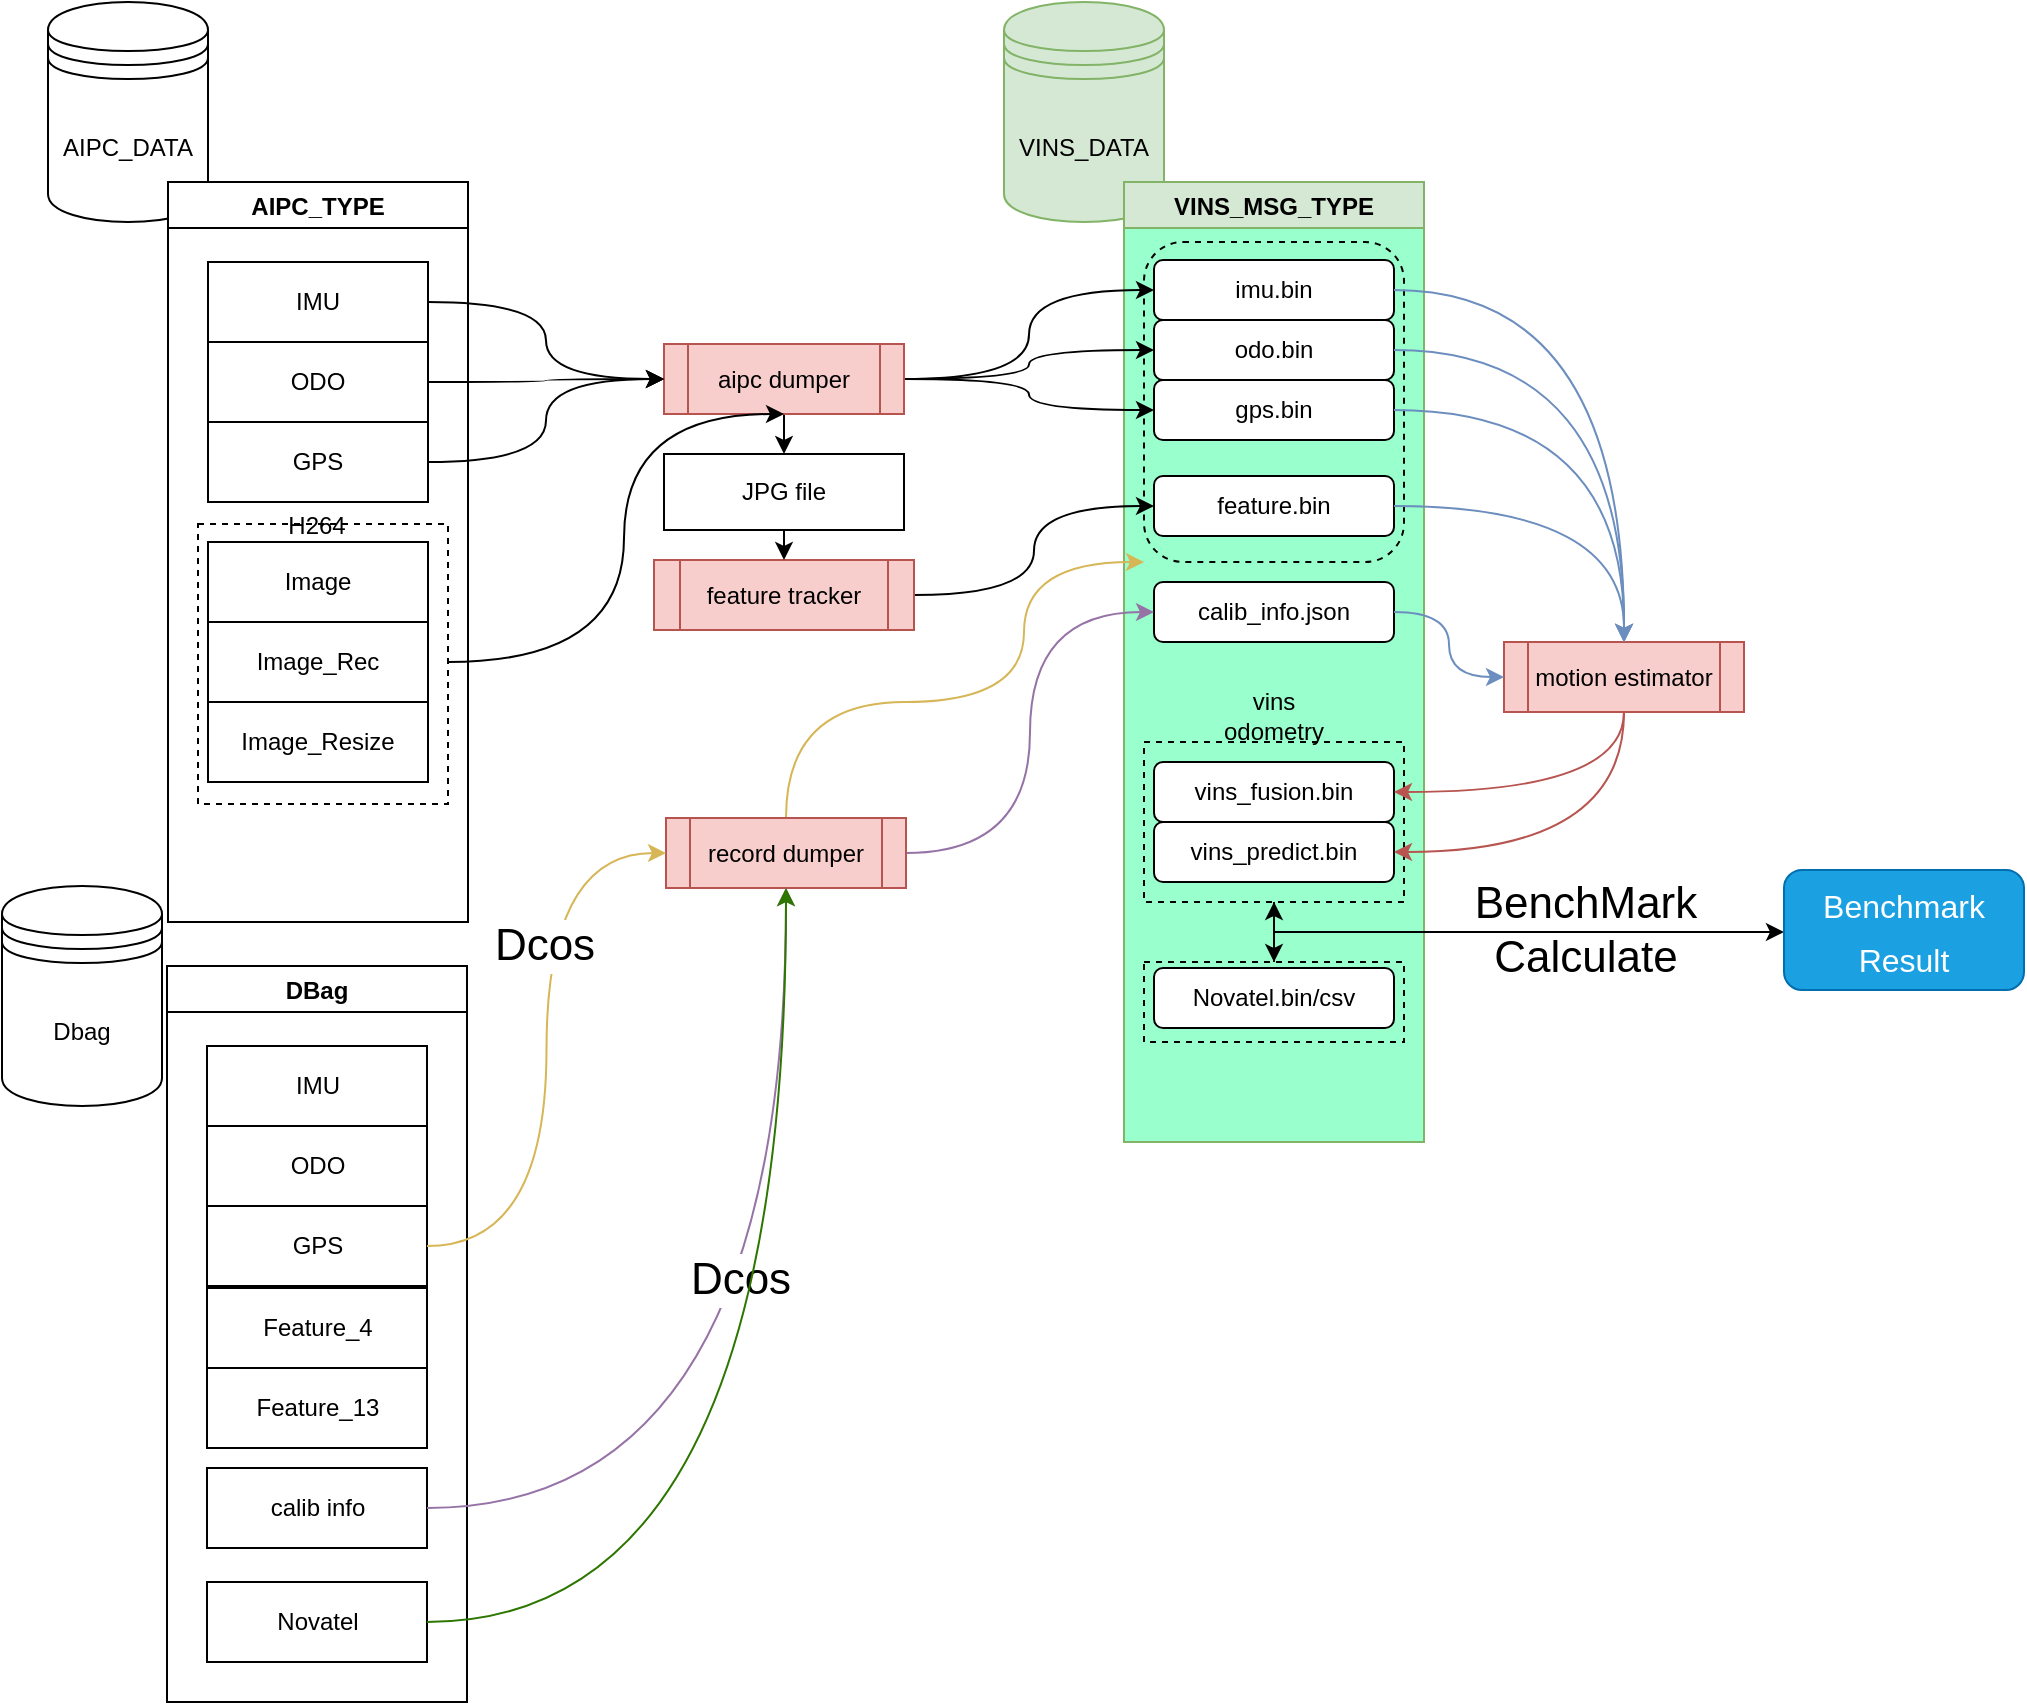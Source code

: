<mxfile version="20.2.5" type="github">
  <diagram id="S9dDr7LIpniHJlEL7kUG" name="Page-1">
    <mxGraphModel dx="1438" dy="952" grid="1" gridSize="10" guides="1" tooltips="1" connect="1" arrows="1" fold="1" page="1" pageScale="1" pageWidth="827" pageHeight="1169" math="0" shadow="0">
      <root>
        <mxCell id="0" />
        <mxCell id="1" parent="0" />
        <mxCell id="4qHPudpmAYfez9gdNmK0-1" value="AIPC_DATA" style="shape=datastore;whiteSpace=wrap;html=1;" vertex="1" parent="1">
          <mxGeometry x="52" y="80" width="80" height="110" as="geometry" />
        </mxCell>
        <mxCell id="4qHPudpmAYfez9gdNmK0-2" value="VINS_DATA" style="shape=datastore;whiteSpace=wrap;html=1;fillColor=#d5e8d4;strokeColor=#82b366;" vertex="1" parent="1">
          <mxGeometry x="530" y="80" width="80" height="110" as="geometry" />
        </mxCell>
        <mxCell id="4qHPudpmAYfez9gdNmK0-3" value="AIPC_TYPE" style="swimlane;" vertex="1" parent="1">
          <mxGeometry x="112" y="170" width="150" height="370" as="geometry" />
        </mxCell>
        <mxCell id="4qHPudpmAYfez9gdNmK0-17" value="IMU" style="rounded=0;whiteSpace=wrap;html=1;" vertex="1" parent="4qHPudpmAYfez9gdNmK0-3">
          <mxGeometry x="20" y="40" width="110" height="40" as="geometry" />
        </mxCell>
        <mxCell id="4qHPudpmAYfez9gdNmK0-20" value="ODO" style="rounded=0;whiteSpace=wrap;html=1;" vertex="1" parent="4qHPudpmAYfez9gdNmK0-3">
          <mxGeometry x="20" y="80" width="110" height="40" as="geometry" />
        </mxCell>
        <mxCell id="4qHPudpmAYfez9gdNmK0-21" value="GPS" style="rounded=0;whiteSpace=wrap;html=1;" vertex="1" parent="4qHPudpmAYfez9gdNmK0-3">
          <mxGeometry x="20" y="120" width="110" height="40" as="geometry" />
        </mxCell>
        <mxCell id="4qHPudpmAYfez9gdNmK0-22" value="Image" style="rounded=0;whiteSpace=wrap;html=1;" vertex="1" parent="4qHPudpmAYfez9gdNmK0-3">
          <mxGeometry x="20" y="180" width="110" height="40" as="geometry" />
        </mxCell>
        <mxCell id="4qHPudpmAYfez9gdNmK0-23" value="Image_Rec" style="rounded=0;whiteSpace=wrap;html=1;" vertex="1" parent="4qHPudpmAYfez9gdNmK0-3">
          <mxGeometry x="20" y="220" width="110" height="40" as="geometry" />
        </mxCell>
        <mxCell id="4qHPudpmAYfez9gdNmK0-24" value="Image_Resize" style="rounded=0;whiteSpace=wrap;html=1;" vertex="1" parent="4qHPudpmAYfez9gdNmK0-3">
          <mxGeometry x="20" y="260" width="110" height="40" as="geometry" />
        </mxCell>
        <mxCell id="4qHPudpmAYfez9gdNmK0-58" value="" style="rounded=0;whiteSpace=wrap;html=1;gradientColor=none;fillColor=none;dashed=1;" vertex="1" parent="4qHPudpmAYfez9gdNmK0-3">
          <mxGeometry x="15" y="171" width="125" height="140" as="geometry" />
        </mxCell>
        <mxCell id="4qHPudpmAYfez9gdNmK0-28" value="VINS_MSG_TYPE" style="swimlane;fillColor=#d5e8d4;strokeColor=#82b366;gradientColor=none;swimlaneFillColor=#99FFCC;" vertex="1" parent="1">
          <mxGeometry x="590" y="170" width="150" height="480" as="geometry" />
        </mxCell>
        <mxCell id="4qHPudpmAYfez9gdNmK0-38" value="imu.bin" style="rounded=1;whiteSpace=wrap;html=1;" vertex="1" parent="4qHPudpmAYfez9gdNmK0-28">
          <mxGeometry x="15" y="39" width="120" height="30" as="geometry" />
        </mxCell>
        <mxCell id="4qHPudpmAYfez9gdNmK0-39" value="odo.bin" style="rounded=1;whiteSpace=wrap;html=1;" vertex="1" parent="4qHPudpmAYfez9gdNmK0-28">
          <mxGeometry x="15" y="69" width="120" height="30" as="geometry" />
        </mxCell>
        <mxCell id="4qHPudpmAYfez9gdNmK0-40" value="gps.bin" style="rounded=1;whiteSpace=wrap;html=1;" vertex="1" parent="4qHPudpmAYfez9gdNmK0-28">
          <mxGeometry x="15" y="99" width="120" height="30" as="geometry" />
        </mxCell>
        <mxCell id="4qHPudpmAYfez9gdNmK0-42" value="feature.bin" style="rounded=1;whiteSpace=wrap;html=1;" vertex="1" parent="4qHPudpmAYfez9gdNmK0-28">
          <mxGeometry x="15" y="147" width="120" height="30" as="geometry" />
        </mxCell>
        <mxCell id="4qHPudpmAYfez9gdNmK0-43" value="vins_fusion.bin" style="rounded=1;whiteSpace=wrap;html=1;" vertex="1" parent="4qHPudpmAYfez9gdNmK0-28">
          <mxGeometry x="15" y="290" width="120" height="30" as="geometry" />
        </mxCell>
        <mxCell id="4qHPudpmAYfez9gdNmK0-44" value="vins_predict.bin" style="rounded=1;whiteSpace=wrap;html=1;" vertex="1" parent="4qHPudpmAYfez9gdNmK0-28">
          <mxGeometry x="15" y="320" width="120" height="30" as="geometry" />
        </mxCell>
        <mxCell id="4qHPudpmAYfez9gdNmK0-70" value="calib_info.json" style="rounded=1;whiteSpace=wrap;html=1;" vertex="1" parent="4qHPudpmAYfez9gdNmK0-28">
          <mxGeometry x="15" y="200" width="120" height="30" as="geometry" />
        </mxCell>
        <mxCell id="4qHPudpmAYfez9gdNmK0-114" style="edgeStyle=orthogonalEdgeStyle;curved=1;rounded=0;orthogonalLoop=1;jettySize=auto;html=1;entryX=0.5;entryY=0;entryDx=0;entryDy=0;fontSize=22;" edge="1" parent="4qHPudpmAYfez9gdNmK0-28" source="4qHPudpmAYfez9gdNmK0-80" target="4qHPudpmAYfez9gdNmK0-111">
          <mxGeometry relative="1" as="geometry" />
        </mxCell>
        <mxCell id="4qHPudpmAYfez9gdNmK0-80" value="" style="rounded=0;whiteSpace=wrap;html=1;fillColor=none;gradientColor=none;dashed=1;" vertex="1" parent="4qHPudpmAYfez9gdNmK0-28">
          <mxGeometry x="10" y="280" width="130" height="80" as="geometry" />
        </mxCell>
        <mxCell id="4qHPudpmAYfez9gdNmK0-81" value="vins odometry" style="text;html=1;strokeColor=none;fillColor=none;align=center;verticalAlign=middle;whiteSpace=wrap;rounded=0;dashed=1;" vertex="1" parent="4qHPudpmAYfez9gdNmK0-28">
          <mxGeometry x="45" y="252" width="60" height="30" as="geometry" />
        </mxCell>
        <mxCell id="4qHPudpmAYfez9gdNmK0-99" value="" style="rounded=1;whiteSpace=wrap;html=1;dashed=1;fontSize=22;fillColor=none;gradientColor=none;" vertex="1" parent="4qHPudpmAYfez9gdNmK0-28">
          <mxGeometry x="10" y="30" width="130" height="160" as="geometry" />
        </mxCell>
        <mxCell id="4qHPudpmAYfez9gdNmK0-109" value="Novatel.bin/csv" style="rounded=1;whiteSpace=wrap;html=1;" vertex="1" parent="4qHPudpmAYfez9gdNmK0-28">
          <mxGeometry x="15" y="393" width="120" height="30" as="geometry" />
        </mxCell>
        <mxCell id="4qHPudpmAYfez9gdNmK0-113" style="edgeStyle=orthogonalEdgeStyle;curved=1;rounded=0;orthogonalLoop=1;jettySize=auto;html=1;entryX=0.5;entryY=1;entryDx=0;entryDy=0;fontSize=22;" edge="1" parent="4qHPudpmAYfez9gdNmK0-28" source="4qHPudpmAYfez9gdNmK0-111" target="4qHPudpmAYfez9gdNmK0-80">
          <mxGeometry relative="1" as="geometry" />
        </mxCell>
        <mxCell id="4qHPudpmAYfez9gdNmK0-111" value="" style="rounded=0;whiteSpace=wrap;html=1;fillColor=none;gradientColor=none;dashed=1;" vertex="1" parent="4qHPudpmAYfez9gdNmK0-28">
          <mxGeometry x="10" y="390" width="130" height="40" as="geometry" />
        </mxCell>
        <mxCell id="4qHPudpmAYfez9gdNmK0-50" style="edgeStyle=orthogonalEdgeStyle;curved=1;rounded=0;orthogonalLoop=1;jettySize=auto;html=1;entryX=0;entryY=0.5;entryDx=0;entryDy=0;" edge="1" parent="1" source="4qHPudpmAYfez9gdNmK0-45" target="4qHPudpmAYfez9gdNmK0-38">
          <mxGeometry relative="1" as="geometry" />
        </mxCell>
        <mxCell id="4qHPudpmAYfez9gdNmK0-51" style="edgeStyle=orthogonalEdgeStyle;curved=1;rounded=0;orthogonalLoop=1;jettySize=auto;html=1;" edge="1" parent="1" source="4qHPudpmAYfez9gdNmK0-45" target="4qHPudpmAYfez9gdNmK0-39">
          <mxGeometry relative="1" as="geometry" />
        </mxCell>
        <mxCell id="4qHPudpmAYfez9gdNmK0-52" style="edgeStyle=orthogonalEdgeStyle;curved=1;rounded=0;orthogonalLoop=1;jettySize=auto;html=1;" edge="1" parent="1" source="4qHPudpmAYfez9gdNmK0-45" target="4qHPudpmAYfez9gdNmK0-40">
          <mxGeometry relative="1" as="geometry" />
        </mxCell>
        <mxCell id="4qHPudpmAYfez9gdNmK0-62" style="edgeStyle=orthogonalEdgeStyle;curved=1;rounded=0;orthogonalLoop=1;jettySize=auto;html=1;entryX=0.5;entryY=0;entryDx=0;entryDy=0;" edge="1" parent="1" source="4qHPudpmAYfez9gdNmK0-45" target="4qHPudpmAYfez9gdNmK0-61">
          <mxGeometry relative="1" as="geometry" />
        </mxCell>
        <mxCell id="4qHPudpmAYfez9gdNmK0-45" value="aipc dumper" style="shape=process;whiteSpace=wrap;html=1;backgroundOutline=1;fillColor=#f8cecc;strokeColor=#b85450;" vertex="1" parent="1">
          <mxGeometry x="360" y="251" width="120" height="35" as="geometry" />
        </mxCell>
        <mxCell id="4qHPudpmAYfez9gdNmK0-47" style="edgeStyle=orthogonalEdgeStyle;curved=1;rounded=0;orthogonalLoop=1;jettySize=auto;html=1;" edge="1" parent="1" source="4qHPudpmAYfez9gdNmK0-20" target="4qHPudpmAYfez9gdNmK0-45">
          <mxGeometry relative="1" as="geometry" />
        </mxCell>
        <mxCell id="4qHPudpmAYfez9gdNmK0-48" style="edgeStyle=orthogonalEdgeStyle;curved=1;rounded=0;orthogonalLoop=1;jettySize=auto;html=1;entryX=0;entryY=0.5;entryDx=0;entryDy=0;" edge="1" parent="1" source="4qHPudpmAYfez9gdNmK0-21" target="4qHPudpmAYfez9gdNmK0-45">
          <mxGeometry relative="1" as="geometry" />
        </mxCell>
        <mxCell id="4qHPudpmAYfez9gdNmK0-49" style="edgeStyle=orthogonalEdgeStyle;curved=1;rounded=0;orthogonalLoop=1;jettySize=auto;html=1;entryX=0;entryY=0.5;entryDx=0;entryDy=0;" edge="1" parent="1" source="4qHPudpmAYfez9gdNmK0-17" target="4qHPudpmAYfez9gdNmK0-45">
          <mxGeometry relative="1" as="geometry" />
        </mxCell>
        <mxCell id="4qHPudpmAYfez9gdNmK0-67" style="edgeStyle=orthogonalEdgeStyle;curved=1;rounded=0;orthogonalLoop=1;jettySize=auto;html=1;entryX=0;entryY=0.5;entryDx=0;entryDy=0;" edge="1" parent="1" source="4qHPudpmAYfez9gdNmK0-56" target="4qHPudpmAYfez9gdNmK0-42">
          <mxGeometry relative="1" as="geometry" />
        </mxCell>
        <mxCell id="4qHPudpmAYfez9gdNmK0-56" value="feature tracker" style="shape=process;whiteSpace=wrap;html=1;backgroundOutline=1;fillColor=#f8cecc;strokeColor=#b85450;" vertex="1" parent="1">
          <mxGeometry x="355" y="359" width="130" height="35" as="geometry" />
        </mxCell>
        <mxCell id="4qHPudpmAYfez9gdNmK0-66" style="edgeStyle=orthogonalEdgeStyle;curved=1;rounded=0;orthogonalLoop=1;jettySize=auto;html=1;entryX=0.5;entryY=0;entryDx=0;entryDy=0;" edge="1" parent="1" source="4qHPudpmAYfez9gdNmK0-61" target="4qHPudpmAYfez9gdNmK0-56">
          <mxGeometry relative="1" as="geometry" />
        </mxCell>
        <mxCell id="4qHPudpmAYfez9gdNmK0-61" value="JPG file" style="rounded=0;whiteSpace=wrap;html=1;fillColor=none;gradientColor=none;" vertex="1" parent="1">
          <mxGeometry x="360" y="306" width="120" height="38" as="geometry" />
        </mxCell>
        <mxCell id="4qHPudpmAYfez9gdNmK0-65" style="edgeStyle=orthogonalEdgeStyle;curved=1;rounded=0;orthogonalLoop=1;jettySize=auto;html=1;entryX=0.5;entryY=1;entryDx=0;entryDy=0;" edge="1" parent="1" source="4qHPudpmAYfez9gdNmK0-58" target="4qHPudpmAYfez9gdNmK0-45">
          <mxGeometry relative="1" as="geometry">
            <Array as="points">
              <mxPoint x="340" y="410" />
              <mxPoint x="340" y="286" />
            </Array>
          </mxGeometry>
        </mxCell>
        <mxCell id="4qHPudpmAYfez9gdNmK0-71" style="edgeStyle=orthogonalEdgeStyle;curved=1;rounded=0;orthogonalLoop=1;jettySize=auto;html=1;entryX=0;entryY=0.5;entryDx=0;entryDy=0;fillColor=#e1d5e7;strokeColor=#9673a6;" edge="1" parent="1" source="4qHPudpmAYfez9gdNmK0-68" target="4qHPudpmAYfez9gdNmK0-70">
          <mxGeometry relative="1" as="geometry" />
        </mxCell>
        <mxCell id="4qHPudpmAYfez9gdNmK0-102" style="edgeStyle=orthogonalEdgeStyle;curved=1;rounded=0;orthogonalLoop=1;jettySize=auto;html=1;entryX=0;entryY=1;entryDx=0;entryDy=0;fontSize=22;fillColor=#fff2cc;strokeColor=#d6b656;" edge="1" parent="1" source="4qHPudpmAYfez9gdNmK0-68" target="4qHPudpmAYfez9gdNmK0-99">
          <mxGeometry relative="1" as="geometry">
            <Array as="points">
              <mxPoint x="421" y="430" />
              <mxPoint x="540" y="430" />
              <mxPoint x="540" y="360" />
            </Array>
          </mxGeometry>
        </mxCell>
        <mxCell id="4qHPudpmAYfez9gdNmK0-68" value="record dumper" style="shape=process;whiteSpace=wrap;html=1;backgroundOutline=1;fillColor=#f8cecc;strokeColor=#b85450;" vertex="1" parent="1">
          <mxGeometry x="361" y="488" width="120" height="35" as="geometry" />
        </mxCell>
        <mxCell id="4qHPudpmAYfez9gdNmK0-78" style="edgeStyle=orthogonalEdgeStyle;curved=1;rounded=0;orthogonalLoop=1;jettySize=auto;html=1;entryX=1;entryY=0.5;entryDx=0;entryDy=0;fillColor=#f8cecc;strokeColor=#b85450;" edge="1" parent="1" source="4qHPudpmAYfez9gdNmK0-72" target="4qHPudpmAYfez9gdNmK0-43">
          <mxGeometry relative="1" as="geometry">
            <Array as="points">
              <mxPoint x="840" y="475" />
            </Array>
          </mxGeometry>
        </mxCell>
        <mxCell id="4qHPudpmAYfez9gdNmK0-79" style="edgeStyle=orthogonalEdgeStyle;curved=1;rounded=0;orthogonalLoop=1;jettySize=auto;html=1;entryX=1;entryY=0.5;entryDx=0;entryDy=0;fillColor=#f8cecc;strokeColor=#b85450;" edge="1" parent="1" source="4qHPudpmAYfez9gdNmK0-72" target="4qHPudpmAYfez9gdNmK0-44">
          <mxGeometry relative="1" as="geometry">
            <Array as="points">
              <mxPoint x="840" y="505" />
            </Array>
          </mxGeometry>
        </mxCell>
        <mxCell id="4qHPudpmAYfez9gdNmK0-72" value="motion estimator" style="shape=process;whiteSpace=wrap;html=1;backgroundOutline=1;fillColor=#f8cecc;strokeColor=#b85450;" vertex="1" parent="1">
          <mxGeometry x="780" y="400" width="120" height="35" as="geometry" />
        </mxCell>
        <mxCell id="4qHPudpmAYfez9gdNmK0-73" style="edgeStyle=orthogonalEdgeStyle;curved=1;rounded=0;orthogonalLoop=1;jettySize=auto;html=1;entryX=0.5;entryY=0;entryDx=0;entryDy=0;fillColor=#dae8fc;strokeColor=#6c8ebf;" edge="1" parent="1" source="4qHPudpmAYfez9gdNmK0-38" target="4qHPudpmAYfez9gdNmK0-72">
          <mxGeometry relative="1" as="geometry" />
        </mxCell>
        <mxCell id="4qHPudpmAYfez9gdNmK0-74" style="edgeStyle=orthogonalEdgeStyle;curved=1;rounded=0;orthogonalLoop=1;jettySize=auto;html=1;fillColor=#dae8fc;strokeColor=#6c8ebf;" edge="1" parent="1" source="4qHPudpmAYfez9gdNmK0-39">
          <mxGeometry relative="1" as="geometry">
            <mxPoint x="840" y="400" as="targetPoint" />
          </mxGeometry>
        </mxCell>
        <mxCell id="4qHPudpmAYfez9gdNmK0-75" style="edgeStyle=orthogonalEdgeStyle;curved=1;rounded=0;orthogonalLoop=1;jettySize=auto;html=1;fillColor=#dae8fc;strokeColor=#6c8ebf;" edge="1" parent="1" source="4qHPudpmAYfez9gdNmK0-40">
          <mxGeometry relative="1" as="geometry">
            <mxPoint x="840" y="400" as="targetPoint" />
          </mxGeometry>
        </mxCell>
        <mxCell id="4qHPudpmAYfez9gdNmK0-76" style="edgeStyle=orthogonalEdgeStyle;curved=1;rounded=0;orthogonalLoop=1;jettySize=auto;html=1;fillColor=#dae8fc;strokeColor=#6c8ebf;" edge="1" parent="1" source="4qHPudpmAYfez9gdNmK0-42">
          <mxGeometry relative="1" as="geometry">
            <mxPoint x="840" y="400" as="targetPoint" />
          </mxGeometry>
        </mxCell>
        <mxCell id="4qHPudpmAYfez9gdNmK0-77" style="edgeStyle=orthogonalEdgeStyle;curved=1;rounded=0;orthogonalLoop=1;jettySize=auto;html=1;entryX=0;entryY=0.5;entryDx=0;entryDy=0;fillColor=#dae8fc;strokeColor=#6c8ebf;" edge="1" parent="1" source="4qHPudpmAYfez9gdNmK0-70" target="4qHPudpmAYfez9gdNmK0-72">
          <mxGeometry relative="1" as="geometry" />
        </mxCell>
        <mxCell id="4qHPudpmAYfez9gdNmK0-82" value="H264" style="text;html=1;strokeColor=none;fillColor=none;align=center;verticalAlign=middle;whiteSpace=wrap;rounded=0;dashed=1;" vertex="1" parent="1">
          <mxGeometry x="156" y="327" width="61" height="30" as="geometry" />
        </mxCell>
        <mxCell id="4qHPudpmAYfez9gdNmK0-83" value="Dbag" style="shape=datastore;whiteSpace=wrap;html=1;" vertex="1" parent="1">
          <mxGeometry x="29" y="522" width="80" height="110" as="geometry" />
        </mxCell>
        <mxCell id="4qHPudpmAYfez9gdNmK0-84" value="DBag" style="swimlane;" vertex="1" parent="1">
          <mxGeometry x="111.5" y="562" width="150" height="368" as="geometry" />
        </mxCell>
        <mxCell id="4qHPudpmAYfez9gdNmK0-85" value="IMU" style="rounded=0;whiteSpace=wrap;html=1;" vertex="1" parent="4qHPudpmAYfez9gdNmK0-84">
          <mxGeometry x="20" y="40" width="110" height="40" as="geometry" />
        </mxCell>
        <mxCell id="4qHPudpmAYfez9gdNmK0-86" value="ODO" style="rounded=0;whiteSpace=wrap;html=1;" vertex="1" parent="4qHPudpmAYfez9gdNmK0-84">
          <mxGeometry x="20" y="80" width="110" height="40" as="geometry" />
        </mxCell>
        <mxCell id="4qHPudpmAYfez9gdNmK0-87" value="GPS" style="rounded=0;whiteSpace=wrap;html=1;" vertex="1" parent="4qHPudpmAYfez9gdNmK0-84">
          <mxGeometry x="20" y="120" width="110" height="40" as="geometry" />
        </mxCell>
        <mxCell id="4qHPudpmAYfez9gdNmK0-89" value="Feature_4" style="rounded=0;whiteSpace=wrap;html=1;" vertex="1" parent="4qHPudpmAYfez9gdNmK0-84">
          <mxGeometry x="20" y="161" width="110" height="40" as="geometry" />
        </mxCell>
        <mxCell id="4qHPudpmAYfez9gdNmK0-90" value="Feature_13" style="rounded=0;whiteSpace=wrap;html=1;" vertex="1" parent="4qHPudpmAYfez9gdNmK0-84">
          <mxGeometry x="20" y="201" width="110" height="40" as="geometry" />
        </mxCell>
        <mxCell id="4qHPudpmAYfez9gdNmK0-91" value="calib info" style="rounded=0;whiteSpace=wrap;html=1;" vertex="1" parent="4qHPudpmAYfez9gdNmK0-84">
          <mxGeometry x="20" y="251" width="110" height="40" as="geometry" />
        </mxCell>
        <mxCell id="4qHPudpmAYfez9gdNmK0-103" value="Novatel" style="rounded=0;whiteSpace=wrap;html=1;" vertex="1" parent="4qHPudpmAYfez9gdNmK0-84">
          <mxGeometry x="20" y="308" width="110" height="40" as="geometry" />
        </mxCell>
        <mxCell id="4qHPudpmAYfez9gdNmK0-93" style="edgeStyle=orthogonalEdgeStyle;curved=1;rounded=0;orthogonalLoop=1;jettySize=auto;html=1;entryX=0.5;entryY=1;entryDx=0;entryDy=0;fillColor=#e1d5e7;strokeColor=#9673a6;" edge="1" parent="1" source="4qHPudpmAYfez9gdNmK0-91" target="4qHPudpmAYfez9gdNmK0-68">
          <mxGeometry relative="1" as="geometry" />
        </mxCell>
        <mxCell id="4qHPudpmAYfez9gdNmK0-94" value="&lt;font style=&quot;font-size: 22px;&quot;&gt;Dcos&lt;/font&gt;" style="edgeLabel;html=1;align=center;verticalAlign=middle;resizable=0;points=[];" vertex="1" connectable="0" parent="4qHPudpmAYfez9gdNmK0-93">
          <mxGeometry x="0.056" y="29" relative="1" as="geometry">
            <mxPoint x="6" y="-35" as="offset" />
          </mxGeometry>
        </mxCell>
        <mxCell id="4qHPudpmAYfez9gdNmK0-95" style="edgeStyle=orthogonalEdgeStyle;curved=1;rounded=0;orthogonalLoop=1;jettySize=auto;html=1;entryX=0;entryY=0.5;entryDx=0;entryDy=0;fontSize=22;fillColor=#fff2cc;strokeColor=#d6b656;" edge="1" parent="1" source="4qHPudpmAYfez9gdNmK0-87" target="4qHPudpmAYfez9gdNmK0-68">
          <mxGeometry relative="1" as="geometry" />
        </mxCell>
        <mxCell id="4qHPudpmAYfez9gdNmK0-96" value="&lt;font style=&quot;font-size: 22px;&quot;&gt;Dcos&lt;/font&gt;" style="edgeLabel;html=1;align=center;verticalAlign=middle;resizable=0;points=[];" vertex="1" connectable="0" parent="1">
          <mxGeometry x="300.0" y="552.004" as="geometry" />
        </mxCell>
        <mxCell id="4qHPudpmAYfez9gdNmK0-107" style="edgeStyle=orthogonalEdgeStyle;curved=1;rounded=0;orthogonalLoop=1;jettySize=auto;html=1;entryX=0.5;entryY=1;entryDx=0;entryDy=0;fontSize=22;fillColor=#60a917;strokeColor=#2D7600;" edge="1" parent="1" source="4qHPudpmAYfez9gdNmK0-103" target="4qHPudpmAYfez9gdNmK0-68">
          <mxGeometry relative="1" as="geometry" />
        </mxCell>
        <mxCell id="4qHPudpmAYfez9gdNmK0-115" value="" style="endArrow=classic;html=1;rounded=0;fontSize=22;curved=1;" edge="1" parent="1">
          <mxGeometry width="50" height="50" relative="1" as="geometry">
            <mxPoint x="665" y="545" as="sourcePoint" />
            <mxPoint x="920" y="545" as="targetPoint" />
          </mxGeometry>
        </mxCell>
        <mxCell id="4qHPudpmAYfez9gdNmK0-116" value="BenchMark Calculate" style="text;html=1;strokeColor=none;fillColor=none;align=center;verticalAlign=middle;whiteSpace=wrap;rounded=0;dashed=1;fontSize=22;" vertex="1" parent="1">
          <mxGeometry x="791" y="529" width="60" height="30" as="geometry" />
        </mxCell>
        <mxCell id="4qHPudpmAYfez9gdNmK0-118" value="&lt;font style=&quot;font-size: 16px;&quot;&gt;Benchmark Result&lt;/font&gt;" style="rounded=1;whiteSpace=wrap;html=1;fontSize=22;fillColor=#1ba1e2;fontColor=#ffffff;strokeColor=#006EAF;" vertex="1" parent="1">
          <mxGeometry x="920" y="514" width="120" height="60" as="geometry" />
        </mxCell>
      </root>
    </mxGraphModel>
  </diagram>
</mxfile>
